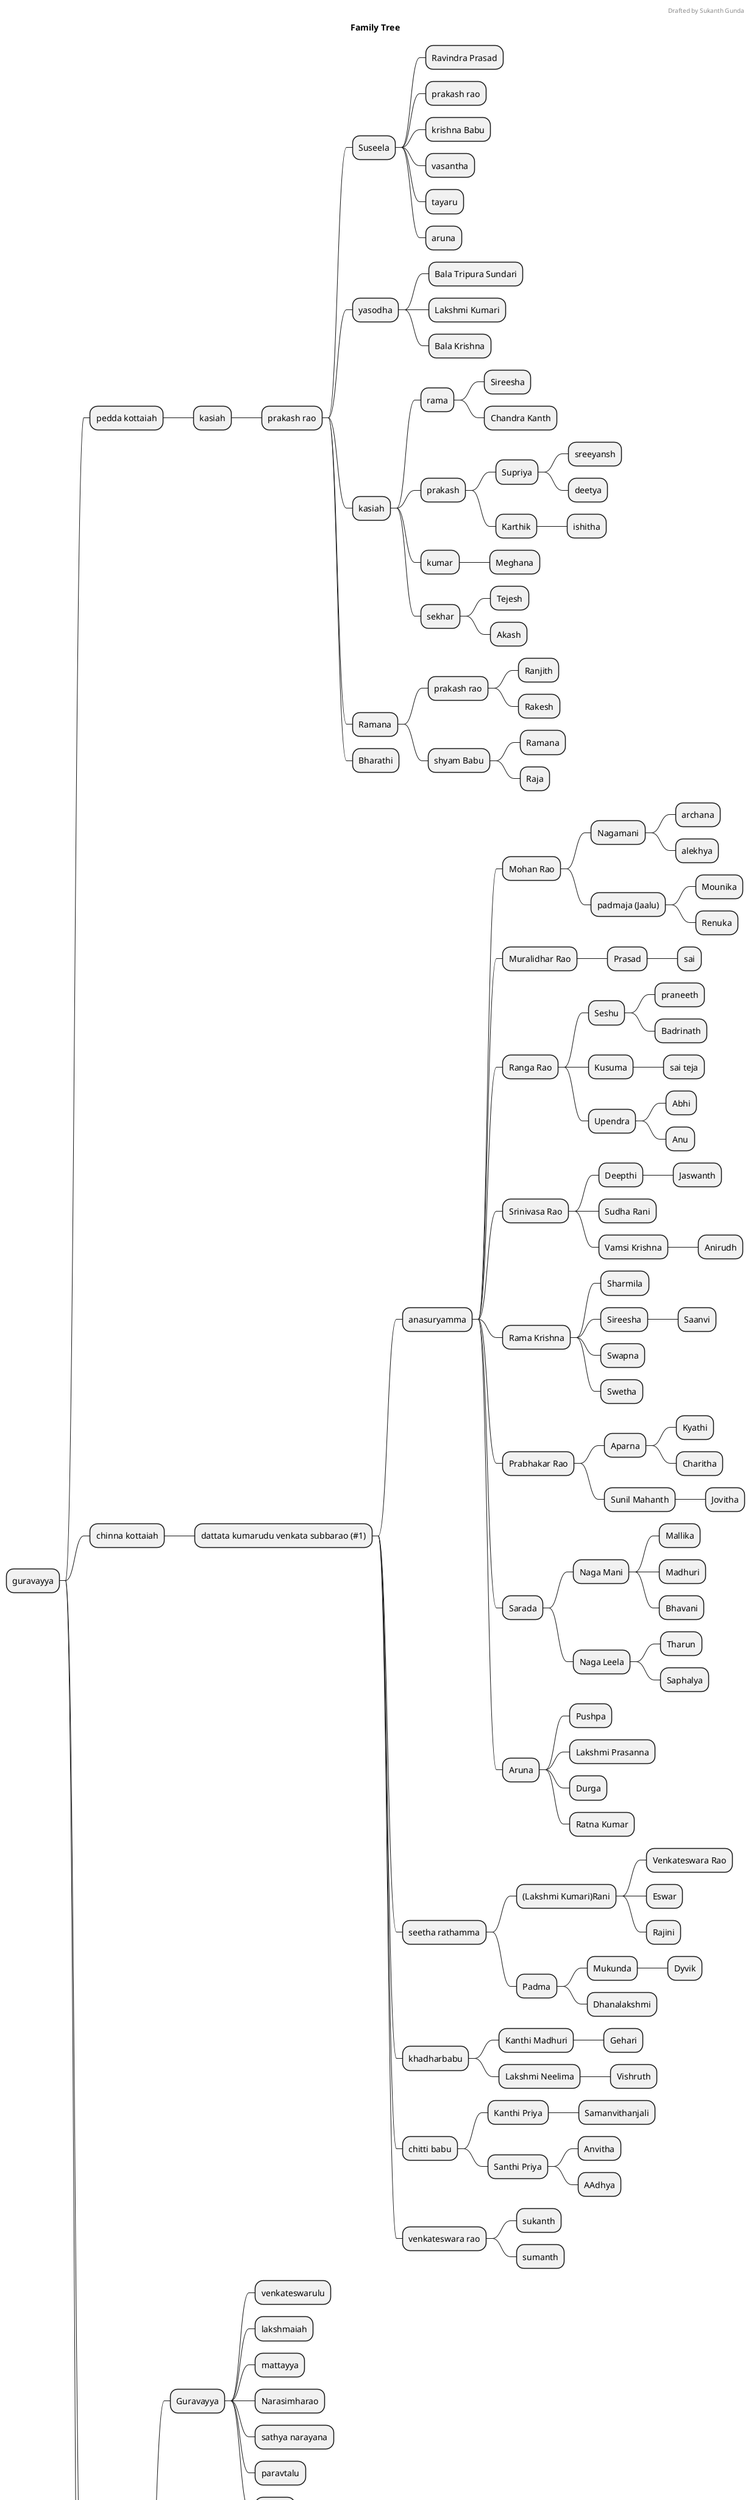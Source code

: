 <?xml version="1.0" encoding="UTF-8" standalone="no"?><svg xmlns="http://www.w3.org/2000/svg" xmlns:xlink="http://www.w3.org/1999/xlink" contentScriptType="application/ecmascript" contentStyleType="text/css" height="4228px" preserveAspectRatio="none" style="width:1265px;height:4228px;background:#FFFFFF;" version="1.1" viewBox="0 0 1265 4228" width="1265px" zoomAndPan="magnify"><defs><filter height="300%" id="f11pgpbeqben3u" width="300%" x="-1" y="-1"><feGaussianBlur result="blurOut" stdDeviation="2.0"/><feColorMatrix in="blurOut" result="blurOut2" type="matrix" values="0 0 0 0 0 0 0 0 0 0 0 0 0 0 0 0 0 0 .4 0"/><feOffset dx="4.0" dy="4.0" in="blurOut2" result="blurOut3"/><feBlend in="SourceGraphic" in2="blurOut3" mode="normal"/></filter></defs><g><rect fill="none" height="11.7773" style="stroke:none;stroke-width:1.0;" width="127" x="1068" y="10"/><text fill="#888888" font-family="sans-serif" font-size="10" lengthAdjust="spacing" textLength="127" x="1068" y="19.668">Drafted by Sukanth Gunda</text><rect fill="none" height="26.4883" style="stroke:none;stroke-width:1.0;" width="95" x="555" y="27.7773"/><text fill="#000000" font-family="sans-serif" font-size="14" font-weight="bold" lengthAdjust="spacing" textLength="85" x="560" y="46.3125">Family Tree</text><rect fill="#FEFECE" filter="url(#f11pgpbeqben3u)" height="36.4883" rx="12.5" ry="12.5" style="stroke:#A80036;stroke-width:1.5;" width="89" x="10" y="2103.8438"/><text fill="#000000" font-family="sans-serif" font-size="14" lengthAdjust="spacing" textLength="69" x="20" y="2127.3789">guravayya</text><rect fill="#FEFECE" filter="url(#f11pgpbeqben3u)" height="36.4883" rx="12.5" ry="12.5" style="stroke:#A80036;stroke-width:1.5;" width="123" x="149" y="508.0498"/><text fill="#000000" font-family="sans-serif" font-size="14" lengthAdjust="spacing" textLength="103" x="159" y="531.585">pedda kottaiah</text><rect fill="#FEFECE" filter="url(#f11pgpbeqben3u)" height="36.4883" rx="12.5" ry="12.5" style="stroke:#A80036;stroke-width:1.5;" width="64" x="322" y="508.0498"/><text fill="#000000" font-family="sans-serif" font-size="14" lengthAdjust="spacing" textLength="44" x="332" y="531.585">kasiah</text><rect fill="#FEFECE" filter="url(#f11pgpbeqben3u)" height="36.4883" rx="12.5" ry="12.5" style="stroke:#A80036;stroke-width:1.5;" width="102" x="436" y="508.0498"/><text fill="#000000" font-family="sans-serif" font-size="14" lengthAdjust="spacing" textLength="82" x="446" y="531.585">prakash rao</text><rect fill="#FEFECE" filter="url(#f11pgpbeqben3u)" height="36.4883" rx="12.5" ry="12.5" style="stroke:#A80036;stroke-width:1.5;" width="72" x="588" y="211.4863"/><text fill="#000000" font-family="sans-serif" font-size="14" lengthAdjust="spacing" textLength="52" x="598" y="235.0215">Suseela</text><rect fill="#FEFECE" filter="url(#f11pgpbeqben3u)" height="36.4883" rx="12.5" ry="12.5" style="stroke:#A80036;stroke-width:1.5;" width="26" x="710" y="70.2656"/><text fill="#000000" font-family="sans-serif" font-size="14" lengthAdjust="spacing" textLength="6" x="720" y="93.8008">?</text><path d="M660,229.7305 L670,229.7305 C685,229.7305 685,88.5098 700,88.5098 L710,88.5098 " fill="none" style="stroke:#A80036;stroke-width:1.0;"/><rect fill="#FEFECE" filter="url(#f11pgpbeqben3u)" height="36.4883" rx="12.5" ry="12.5" style="stroke:#A80036;stroke-width:1.5;" width="102" x="710" y="126.7539"/><text fill="#000000" font-family="sans-serif" font-size="14" lengthAdjust="spacing" textLength="82" x="720" y="150.2891">prakash rao</text><path d="M660,229.7305 L670,229.7305 C685,229.7305 685,144.998 700,144.998 L710,144.998 " fill="none" style="stroke:#A80036;stroke-width:1.0;"/><rect fill="#FEFECE" filter="url(#f11pgpbeqben3u)" height="36.4883" rx="12.5" ry="12.5" style="stroke:#A80036;stroke-width:1.5;" width="110" x="710" y="183.2422"/><text fill="#000000" font-family="sans-serif" font-size="14" lengthAdjust="spacing" textLength="90" x="720" y="206.7773">krishna babu</text><path d="M660,229.7305 L670,229.7305 C685,229.7305 685,201.4863 700,201.4863 L710,201.4863 " fill="none" style="stroke:#A80036;stroke-width:1.0;"/><rect fill="#FEFECE" filter="url(#f11pgpbeqben3u)" height="36.4883" rx="12.5" ry="12.5" style="stroke:#A80036;stroke-width:1.5;" width="81" x="710" y="239.7305"/><text fill="#000000" font-family="sans-serif" font-size="14" lengthAdjust="spacing" textLength="61" x="720" y="263.2656">vasantha</text><path d="M660,229.7305 L670,229.7305 C685,229.7305 685,257.9746 700,257.9746 L710,257.9746 " fill="none" style="stroke:#A80036;stroke-width:1.0;"/><rect fill="#FEFECE" filter="url(#f11pgpbeqben3u)" height="36.4883" rx="12.5" ry="12.5" style="stroke:#A80036;stroke-width:1.5;" width="63" x="710" y="296.2188"/><text fill="#000000" font-family="sans-serif" font-size="14" lengthAdjust="spacing" textLength="43" x="720" y="319.7539">tayaru</text><path d="M660,229.7305 L670,229.7305 C685,229.7305 685,314.4629 700,314.4629 L710,314.4629 " fill="none" style="stroke:#A80036;stroke-width:1.0;"/><rect fill="#FEFECE" filter="url(#f11pgpbeqben3u)" height="36.4883" rx="12.5" ry="12.5" style="stroke:#A80036;stroke-width:1.5;" width="60" x="710" y="352.707"/><text fill="#000000" font-family="sans-serif" font-size="14" lengthAdjust="spacing" textLength="40" x="720" y="376.2422">aruna</text><path d="M660,229.7305 L670,229.7305 C685,229.7305 685,370.9512 700,370.9512 L710,370.9512 " fill="none" style="stroke:#A80036;stroke-width:1.0;"/><path d="M538,526.2939 L548,526.2939 C563,526.2939 563,229.7305 578,229.7305 L588,229.7305 " fill="none" style="stroke:#A80036;stroke-width:1.0;"/><rect fill="#FEFECE" filter="url(#f11pgpbeqben3u)" height="36.4883" rx="12.5" ry="12.5" style="stroke:#A80036;stroke-width:1.5;" width="77" x="588" y="267.9746"/><text fill="#000000" font-family="sans-serif" font-size="14" lengthAdjust="spacing" textLength="57" x="598" y="291.5098">yasodha</text><path d="M538,526.2939 L548,526.2939 C563,526.2939 563,286.2188 578,286.2188 L588,286.2188 " fill="none" style="stroke:#A80036;stroke-width:1.0;"/><rect fill="#FEFECE" filter="url(#f11pgpbeqben3u)" height="36.4883" rx="12.5" ry="12.5" style="stroke:#A80036;stroke-width:1.5;" width="64" x="588" y="606.9043"/><text fill="#000000" font-family="sans-serif" font-size="14" lengthAdjust="spacing" textLength="44" x="598" y="630.4395">kasiah</text><rect fill="#FEFECE" filter="url(#f11pgpbeqben3u)" height="36.4883" rx="12.5" ry="12.5" style="stroke:#A80036;stroke-width:1.5;" width="55" x="702" y="437.4395"/><text fill="#000000" font-family="sans-serif" font-size="14" lengthAdjust="spacing" textLength="35" x="712" y="460.9746">rama</text><rect fill="#FEFECE" filter="url(#f11pgpbeqben3u)" height="36.4883" rx="12.5" ry="12.5" style="stroke:#A80036;stroke-width:1.5;" width="78" x="807" y="409.1953"/><text fill="#000000" font-family="sans-serif" font-size="14" lengthAdjust="spacing" textLength="58" x="817" y="432.7305">Sireesha</text><path d="M757,455.6836 L767,455.6836 C782,455.6836 782,427.4395 797,427.4395 L807,427.4395 " fill="none" style="stroke:#A80036;stroke-width:1.0;"/><rect fill="#FEFECE" filter="url(#f11pgpbeqben3u)" height="36.4883" rx="12.5" ry="12.5" style="stroke:#A80036;stroke-width:1.5;" width="123" x="807" y="465.6836"/><text fill="#000000" font-family="sans-serif" font-size="14" lengthAdjust="spacing" textLength="103" x="817" y="489.2188">Chandra Kanth</text><path d="M757,455.6836 L767,455.6836 C782,455.6836 782,483.9277 797,483.9277 L807,483.9277 " fill="none" style="stroke:#A80036;stroke-width:1.0;"/><path d="M652,625.1484 L662,625.1484 C677,625.1484 677,455.6836 692,455.6836 L702,455.6836 " fill="none" style="stroke:#A80036;stroke-width:1.0;"/><rect fill="#FEFECE" filter="url(#f11pgpbeqben3u)" height="36.4883" rx="12.5" ry="12.5" style="stroke:#A80036;stroke-width:1.5;" width="75" x="702" y="578.6602"/><text fill="#000000" font-family="sans-serif" font-size="14" lengthAdjust="spacing" textLength="55" x="712" y="602.1953">prakash</text><rect fill="#FEFECE" filter="url(#f11pgpbeqben3u)" height="36.4883" rx="12.5" ry="12.5" style="stroke:#A80036;stroke-width:1.5;" width="71" x="827" y="550.416"/><text fill="#000000" font-family="sans-serif" font-size="14" lengthAdjust="spacing" textLength="51" x="837" y="573.9512">Supriya</text><rect fill="#FEFECE" filter="url(#f11pgpbeqben3u)" height="36.4883" rx="12.5" ry="12.5" style="stroke:#A80036;stroke-width:1.5;" width="89" x="948" y="522.1719"/><text fill="#000000" font-family="sans-serif" font-size="14" lengthAdjust="spacing" textLength="69" x="958" y="545.707">sreeyansh</text><path d="M898,568.6602 L908,568.6602 C923,568.6602 923,540.416 938,540.416 L948,540.416 " fill="none" style="stroke:#A80036;stroke-width:1.0;"/><rect fill="#FEFECE" filter="url(#f11pgpbeqben3u)" height="36.4883" rx="12.5" ry="12.5" style="stroke:#A80036;stroke-width:1.5;" width="65" x="948" y="578.6602"/><text fill="#000000" font-family="sans-serif" font-size="14" lengthAdjust="spacing" textLength="45" x="958" y="602.1953">deetya</text><path d="M898,568.6602 L908,568.6602 C923,568.6602 923,596.9043 938,596.9043 L948,596.9043 " fill="none" style="stroke:#A80036;stroke-width:1.0;"/><path d="M777,596.9043 L787,596.9043 C802,596.9043 802,568.6602 817,568.6602 L827,568.6602 " fill="none" style="stroke:#A80036;stroke-width:1.0;"/><rect fill="#FEFECE" filter="url(#f11pgpbeqben3u)" height="36.4883" rx="12.5" ry="12.5" style="stroke:#A80036;stroke-width:1.5;" width="69" x="827" y="635.1484"/><text fill="#000000" font-family="sans-serif" font-size="14" lengthAdjust="spacing" textLength="49" x="837" y="658.6836">Karthik</text><rect fill="#FEFECE" filter="url(#f11pgpbeqben3u)" height="36.4883" rx="12.5" ry="12.5" style="stroke:#A80036;stroke-width:1.5;" width="66" x="946" y="635.1484"/><text fill="#000000" font-family="sans-serif" font-size="14" lengthAdjust="spacing" textLength="46" x="956" y="658.6836">ishitha</text><path d="M896,653.3926 L906,653.3926 C921,653.3926 921,653.3926 936,653.3926 L946,653.3926 " fill="none" style="stroke:#A80036;stroke-width:1.0;"/><path d="M777,596.9043 L787,596.9043 C802,596.9043 802,653.3926 817,653.3926 L827,653.3926 " fill="none" style="stroke:#A80036;stroke-width:1.0;"/><path d="M652,625.1484 L662,625.1484 C677,625.1484 677,596.9043 692,596.9043 L702,596.9043 " fill="none" style="stroke:#A80036;stroke-width:1.0;"/><rect fill="#FEFECE" filter="url(#f11pgpbeqben3u)" height="36.4883" rx="12.5" ry="12.5" style="stroke:#A80036;stroke-width:1.5;" width="64" x="702" y="691.6367"/><text fill="#000000" font-family="sans-serif" font-size="14" lengthAdjust="spacing" textLength="44" x="712" y="715.1719">kumar</text><rect fill="#FEFECE" filter="url(#f11pgpbeqben3u)" height="36.4883" rx="12.5" ry="12.5" style="stroke:#A80036;stroke-width:1.5;" width="83" x="816" y="691.6367"/><text fill="#000000" font-family="sans-serif" font-size="14" lengthAdjust="spacing" textLength="63" x="826" y="715.1719">Meghana</text><path d="M766,709.8809 L776,709.8809 C791,709.8809 791,709.8809 806,709.8809 L816,709.8809 " fill="none" style="stroke:#A80036;stroke-width:1.0;"/><path d="M652,625.1484 L662,625.1484 C677,625.1484 677,709.8809 692,709.8809 L702,709.8809 " fill="none" style="stroke:#A80036;stroke-width:1.0;"/><rect fill="#FEFECE" filter="url(#f11pgpbeqben3u)" height="36.4883" rx="12.5" ry="12.5" style="stroke:#A80036;stroke-width:1.5;" width="66" x="702" y="776.3691"/><text fill="#000000" font-family="sans-serif" font-size="14" lengthAdjust="spacing" textLength="46" x="712" y="799.9043">sekhar</text><rect fill="#FEFECE" filter="url(#f11pgpbeqben3u)" height="36.4883" rx="12.5" ry="12.5" style="stroke:#A80036;stroke-width:1.5;" width="65" x="818" y="748.125"/><text fill="#000000" font-family="sans-serif" font-size="14" lengthAdjust="spacing" textLength="45" x="828" y="771.6602">Tejesh</text><path d="M768,794.6133 L778,794.6133 C793,794.6133 793,766.3691 808,766.3691 L818,766.3691 " fill="none" style="stroke:#A80036;stroke-width:1.0;"/><rect fill="#FEFECE" filter="url(#f11pgpbeqben3u)" height="36.4883" rx="12.5" ry="12.5" style="stroke:#A80036;stroke-width:1.5;" width="62" x="818" y="804.6133"/><text fill="#000000" font-family="sans-serif" font-size="14" lengthAdjust="spacing" textLength="42" x="828" y="828.1484">Akash</text><path d="M768,794.6133 L778,794.6133 C793,794.6133 793,822.8574 808,822.8574 L818,822.8574 " fill="none" style="stroke:#A80036;stroke-width:1.0;"/><path d="M652,625.1484 L662,625.1484 C677,625.1484 677,794.6133 692,794.6133 L702,794.6133 " fill="none" style="stroke:#A80036;stroke-width:1.0;"/><path d="M538,526.2939 L548,526.2939 C563,526.2939 563,625.1484 578,625.1484 L588,625.1484 " fill="none" style="stroke:#A80036;stroke-width:1.0;"/><rect fill="#FEFECE" filter="url(#f11pgpbeqben3u)" height="36.4883" rx="12.5" ry="12.5" style="stroke:#A80036;stroke-width:1.5;" width="75" x="588" y="889.3457"/><text fill="#000000" font-family="sans-serif" font-size="14" lengthAdjust="spacing" textLength="55" x="598" y="912.8809">Ramana</text><rect fill="#FEFECE" filter="url(#f11pgpbeqben3u)" height="36.4883" rx="12.5" ry="12.5" style="stroke:#A80036;stroke-width:1.5;" width="102" x="713" y="861.1016"/><text fill="#000000" font-family="sans-serif" font-size="14" lengthAdjust="spacing" textLength="82" x="723" y="884.6367">prakash rao</text><path d="M663,907.5898 L673,907.5898 C688,907.5898 688,879.3457 703,879.3457 L713,879.3457 " fill="none" style="stroke:#A80036;stroke-width:1.0;"/><rect fill="#FEFECE" filter="url(#f11pgpbeqben3u)" height="36.4883" rx="12.5" ry="12.5" style="stroke:#A80036;stroke-width:1.5;" width="103" x="713" y="917.5898"/><text fill="#000000" font-family="sans-serif" font-size="14" lengthAdjust="spacing" textLength="83" x="723" y="941.125">shyam babu</text><path d="M663,907.5898 L673,907.5898 C688,907.5898 688,935.834 703,935.834 L713,935.834 " fill="none" style="stroke:#A80036;stroke-width:1.0;"/><path d="M538,526.2939 L548,526.2939 C563,526.2939 563,907.5898 578,907.5898 L588,907.5898 " fill="none" style="stroke:#A80036;stroke-width:1.0;"/><rect fill="#FEFECE" filter="url(#f11pgpbeqben3u)" height="36.4883" rx="12.5" ry="12.5" style="stroke:#A80036;stroke-width:1.5;" width="26" x="588" y="945.834"/><text fill="#000000" font-family="sans-serif" font-size="14" lengthAdjust="spacing" textLength="6" x="598" y="969.3691">?</text><path d="M538,526.2939 L548,526.2939 C563,526.2939 563,964.0781 578,964.0781 L588,964.0781 " fill="none" style="stroke:#A80036;stroke-width:1.0;"/><path d="M386,526.2939 L396,526.2939 C411,526.2939 411,526.2939 426,526.2939 L436,526.2939 " fill="none" style="stroke:#A80036;stroke-width:1.0;"/><path d="M272,526.2939 L282,526.2939 C297,526.2939 297,526.2939 312,526.2939 L322,526.2939 " fill="none" style="stroke:#A80036;stroke-width:1.0;"/><path d="M99,2122.0879 L109,2122.0879 C124,2122.0879 124,526.2939 139,526.2939 L149,526.2939 " fill="none" style="stroke:#A80036;stroke-width:1.0;"/><rect fill="#FEFECE" filter="url(#f11pgpbeqben3u)" height="36.4883" rx="12.5" ry="12.5" style="stroke:#A80036;stroke-width:1.5;" width="126" x="149" y="1934.3789"/><text fill="#000000" font-family="sans-serif" font-size="14" lengthAdjust="spacing" textLength="106" x="159" y="1957.9141">chinna kottaiah</text><rect fill="#FEFECE" filter="url(#f11pgpbeqben3u)" height="36.4883" rx="12.5" ry="12.5" style="stroke:#A80036;stroke-width:1.5;" width="301" x="325" y="1934.3789"/><text fill="#000000" font-family="sans-serif" font-size="14" lengthAdjust="spacing" textLength="281" x="335" y="1957.9141">dattata kumarudu venkata subbarao (#1)</text><rect fill="#FEFECE" filter="url(#f11pgpbeqben3u)" height="36.4883" rx="12.5" ry="12.5" style="stroke:#A80036;stroke-width:1.5;" width="116" x="676" y="1595.4492"/><text fill="#000000" font-family="sans-serif" font-size="14" lengthAdjust="spacing" textLength="96" x="686" y="1618.9844">anasuryamma</text><rect fill="#FEFECE" filter="url(#f11pgpbeqben3u)" height="36.4883" rx="12.5" ry="12.5" style="stroke:#A80036;stroke-width:1.5;" width="97" x="842" y="1044.6885"/><text fill="#000000" font-family="sans-serif" font-size="14" lengthAdjust="spacing" textLength="77" x="852" y="1068.2236">Mohan Rao</text><rect fill="#FEFECE" filter="url(#f11pgpbeqben3u)" height="36.4883" rx="12.5" ry="12.5" style="stroke:#A80036;stroke-width:1.5;" width="89" x="989" y="1030.5664"/><text fill="#000000" font-family="sans-serif" font-size="14" lengthAdjust="spacing" textLength="69" x="999" y="1054.1016">Nagamani</text><rect fill="#FEFECE" filter="url(#f11pgpbeqben3u)" height="36.4883" rx="12.5" ry="12.5" style="stroke:#A80036;stroke-width:1.5;" width="75" x="1128" y="1002.3223"/><text fill="#000000" font-family="sans-serif" font-size="14" lengthAdjust="spacing" textLength="55" x="1138" y="1025.8574">archana</text><path d="M1078,1048.8105 L1088,1048.8105 C1103,1048.8105 1103,1020.5664 1118,1020.5664 L1128,1020.5664 " fill="none" style="stroke:#A80036;stroke-width:1.0;"/><rect fill="#FEFECE" filter="url(#f11pgpbeqben3u)" height="36.4883" rx="12.5" ry="12.5" style="stroke:#A80036;stroke-width:1.5;" width="72" x="1128" y="1058.8105"/><text fill="#000000" font-family="sans-serif" font-size="14" lengthAdjust="spacing" textLength="52" x="1138" y="1082.3457">alekhya</text><path d="M1078,1048.8105 L1088,1048.8105 C1103,1048.8105 1103,1077.0547 1118,1077.0547 L1128,1077.0547 " fill="none" style="stroke:#A80036;stroke-width:1.0;"/><path d="M939,1062.9326 L949,1062.9326 C964,1062.9326 964,1048.8105 979,1048.8105 L989,1048.8105 " fill="none" style="stroke:#A80036;stroke-width:1.0;"/><rect fill="#FEFECE" filter="url(#f11pgpbeqben3u)" height="36.4883" rx="12.5" ry="12.5" style="stroke:#A80036;stroke-width:1.5;" width="79" x="989" y="1087.0547"/><text fill="#000000" font-family="sans-serif" font-size="14" lengthAdjust="spacing" textLength="59" x="999" y="1110.5898">padmaja</text><path d="M939,1062.9326 L949,1062.9326 C964,1062.9326 964,1105.2988 979,1105.2988 L989,1105.2988 " fill="none" style="stroke:#A80036;stroke-width:1.0;"/><path d="M792,1613.6934 L802,1613.6934 C817,1613.6934 817,1062.9326 832,1062.9326 L842,1062.9326 " fill="none" style="stroke:#A80036;stroke-width:1.0;"/><rect fill="#FEFECE" filter="url(#f11pgpbeqben3u)" height="36.4883" rx="12.5" ry="12.5" style="stroke:#A80036;stroke-width:1.5;" width="125" x="842" y="1143.543"/><text fill="#000000" font-family="sans-serif" font-size="14" lengthAdjust="spacing" textLength="105" x="852" y="1167.0781">Muralidhar Rao</text><rect fill="#FEFECE" filter="url(#f11pgpbeqben3u)" height="36.4883" rx="12.5" ry="12.5" style="stroke:#A80036;stroke-width:1.5;" width="66" x="1017" y="1143.543"/><text fill="#000000" font-family="sans-serif" font-size="14" lengthAdjust="spacing" textLength="46" x="1027" y="1167.0781">Prasad</text><rect fill="#FEFECE" filter="url(#f11pgpbeqben3u)" height="36.4883" rx="12.5" ry="12.5" style="stroke:#A80036;stroke-width:1.5;" width="39" x="1133" y="1143.543"/><text fill="#000000" font-family="sans-serif" font-size="14" lengthAdjust="spacing" textLength="19" x="1143" y="1167.0781">sai</text><path d="M1083,1161.7871 L1093,1161.7871 C1108,1161.7871 1108,1161.7871 1123,1161.7871 L1133,1161.7871 " fill="none" style="stroke:#A80036;stroke-width:1.0;"/><path d="M967,1161.7871 L977,1161.7871 C992,1161.7871 992,1161.7871 1007,1161.7871 L1017,1161.7871 " fill="none" style="stroke:#A80036;stroke-width:1.0;"/><path d="M792,1613.6934 L802,1613.6934 C817,1613.6934 817,1161.7871 832,1161.7871 L842,1161.7871 " fill="none" style="stroke:#A80036;stroke-width:1.0;"/><rect fill="#FEFECE" filter="url(#f11pgpbeqben3u)" height="36.4883" rx="12.5" ry="12.5" style="stroke:#A80036;stroke-width:1.5;" width="93" x="842" y="1270.6416"/><text fill="#000000" font-family="sans-serif" font-size="14" lengthAdjust="spacing" textLength="73" x="852" y="1294.1768">Ranga Rao</text><rect fill="#FEFECE" filter="url(#f11pgpbeqben3u)" height="36.4883" rx="12.5" ry="12.5" style="stroke:#A80036;stroke-width:1.5;" width="61" x="985" y="1200.0313"/><text fill="#000000" font-family="sans-serif" font-size="14" lengthAdjust="spacing" textLength="41" x="995" y="1223.5664">Seshu</text><path d="M935,1288.8857 L945,1288.8857 C960,1288.8857 960,1218.2754 975,1218.2754 L985,1218.2754 " fill="none" style="stroke:#A80036;stroke-width:1.0;"/><rect fill="#FEFECE" filter="url(#f11pgpbeqben3u)" height="36.4883" rx="12.5" ry="12.5" style="stroke:#A80036;stroke-width:1.5;" width="75" x="985" y="1256.5195"/><text fill="#000000" font-family="sans-serif" font-size="14" lengthAdjust="spacing" textLength="55" x="995" y="1280.0547">Kusuma</text><path d="M935,1288.8857 L945,1288.8857 C960,1288.8857 960,1274.7637 975,1274.7637 L985,1274.7637 " fill="none" style="stroke:#A80036;stroke-width:1.0;"/><rect fill="#FEFECE" filter="url(#f11pgpbeqben3u)" height="36.4883" rx="12.5" ry="12.5" style="stroke:#A80036;stroke-width:1.5;" width="79" x="985" y="1313.0078"/><text fill="#000000" font-family="sans-serif" font-size="14" lengthAdjust="spacing" textLength="59" x="995" y="1336.543">Upendra</text><rect fill="#FEFECE" filter="url(#f11pgpbeqben3u)" height="36.4883" rx="12.5" ry="12.5" style="stroke:#A80036;stroke-width:1.5;" width="52" x="1114" y="1284.7637"/><text fill="#000000" font-family="sans-serif" font-size="14" lengthAdjust="spacing" textLength="32" x="1124" y="1308.2988">Abhi</text><path d="M1064,1331.252 L1074,1331.252 C1089,1331.252 1089,1303.0078 1104,1303.0078 L1114,1303.0078 " fill="none" style="stroke:#A80036;stroke-width:1.0;"/><rect fill="#FEFECE" filter="url(#f11pgpbeqben3u)" height="36.4883" rx="12.5" ry="12.5" style="stroke:#A80036;stroke-width:1.5;" width="48" x="1114" y="1341.252"/><text fill="#000000" font-family="sans-serif" font-size="14" lengthAdjust="spacing" textLength="28" x="1124" y="1364.7871">Anu</text><path d="M1064,1331.252 L1074,1331.252 C1089,1331.252 1089,1359.4961 1104,1359.4961 L1114,1359.4961 " fill="none" style="stroke:#A80036;stroke-width:1.0;"/><path d="M935,1288.8857 L945,1288.8857 C960,1288.8857 960,1331.252 975,1331.252 L985,1331.252 " fill="none" style="stroke:#A80036;stroke-width:1.0;"/><path d="M792,1613.6934 L802,1613.6934 C817,1613.6934 817,1288.8857 832,1288.8857 L842,1288.8857 " fill="none" style="stroke:#A80036;stroke-width:1.0;"/><rect fill="#FEFECE" filter="url(#f11pgpbeqben3u)" height="36.4883" rx="12.5" ry="12.5" style="stroke:#A80036;stroke-width:1.5;" width="111" x="842" y="1454.2285"/><text fill="#000000" font-family="sans-serif" font-size="14" lengthAdjust="spacing" textLength="91" x="852" y="1477.7637">Srinivasa Rao</text><rect fill="#FEFECE" filter="url(#f11pgpbeqben3u)" height="36.4883" rx="12.5" ry="12.5" style="stroke:#A80036;stroke-width:1.5;" width="73" x="1003" y="1397.7402"/><text fill="#000000" font-family="sans-serif" font-size="14" lengthAdjust="spacing" textLength="53" x="1013" y="1421.2754">Deepthi</text><rect fill="#FEFECE" filter="url(#f11pgpbeqben3u)" height="36.4883" rx="12.5" ry="12.5" style="stroke:#A80036;stroke-width:1.5;" width="81" x="1126" y="1397.7402"/><text fill="#000000" font-family="sans-serif" font-size="14" lengthAdjust="spacing" textLength="61" x="1136" y="1421.2754">Jaswanth</text><path d="M1076,1415.9844 L1086,1415.9844 C1101,1415.9844 1101,1415.9844 1116,1415.9844 L1126,1415.9844 " fill="none" style="stroke:#A80036;stroke-width:1.0;"/><path d="M953,1472.4727 L963,1472.4727 C978,1472.4727 978,1415.9844 993,1415.9844 L1003,1415.9844 " fill="none" style="stroke:#A80036;stroke-width:1.0;"/><rect fill="#FEFECE" filter="url(#f11pgpbeqben3u)" height="36.4883" rx="12.5" ry="12.5" style="stroke:#A80036;stroke-width:1.5;" width="97" x="1003" y="1454.2285"/><text fill="#000000" font-family="sans-serif" font-size="14" lengthAdjust="spacing" textLength="77" x="1013" y="1477.7637">Sudha Rani</text><path d="M953,1472.4727 L963,1472.4727 C978,1472.4727 978,1472.4727 993,1472.4727 L1003,1472.4727 " fill="none" style="stroke:#A80036;stroke-width:1.0;"/><rect fill="#FEFECE" filter="url(#f11pgpbeqben3u)" height="36.4883" rx="12.5" ry="12.5" style="stroke:#A80036;stroke-width:1.5;" width="117" x="1003" y="1510.7168"/><text fill="#000000" font-family="sans-serif" font-size="14" lengthAdjust="spacing" textLength="97" x="1013" y="1534.252">Vamsi Krishna</text><rect fill="#FEFECE" filter="url(#f11pgpbeqben3u)" height="36.4883" rx="12.5" ry="12.5" style="stroke:#A80036;stroke-width:1.5;" width="76" x="1170" y="1510.7168"/><text fill="#000000" font-family="sans-serif" font-size="14" lengthAdjust="spacing" textLength="56" x="1180" y="1534.252">Anirudh</text><path d="M1120,1528.9609 L1130,1528.9609 C1145,1528.9609 1145,1528.9609 1160,1528.9609 L1170,1528.9609 " fill="none" style="stroke:#A80036;stroke-width:1.0;"/><path d="M953,1472.4727 L963,1472.4727 C978,1472.4727 978,1528.9609 993,1528.9609 L1003,1528.9609 " fill="none" style="stroke:#A80036;stroke-width:1.0;"/><path d="M792,1613.6934 L802,1613.6934 C817,1613.6934 817,1472.4727 832,1472.4727 L842,1472.4727 " fill="none" style="stroke:#A80036;stroke-width:1.0;"/><rect fill="#FEFECE" filter="url(#f11pgpbeqben3u)" height="36.4883" rx="12.5" ry="12.5" style="stroke:#A80036;stroke-width:1.5;" width="114" x="842" y="1651.9375"/><text fill="#000000" font-family="sans-serif" font-size="14" lengthAdjust="spacing" textLength="94" x="852" y="1675.4727">Rama Krishna</text><rect fill="#FEFECE" filter="url(#f11pgpbeqben3u)" height="36.4883" rx="12.5" ry="12.5" style="stroke:#A80036;stroke-width:1.5;" width="80" x="1006" y="1567.2051"/><text fill="#000000" font-family="sans-serif" font-size="14" lengthAdjust="spacing" textLength="60" x="1016" y="1590.7402">Sharmila</text><path d="M956,1670.1816 L966,1670.1816 C981,1670.1816 981,1585.4492 996,1585.4492 L1006,1585.4492 " fill="none" style="stroke:#A80036;stroke-width:1.0;"/><rect fill="#FEFECE" filter="url(#f11pgpbeqben3u)" height="36.4883" rx="12.5" ry="12.5" style="stroke:#A80036;stroke-width:1.5;" width="78" x="1006" y="1623.6934"/><text fill="#000000" font-family="sans-serif" font-size="14" lengthAdjust="spacing" textLength="58" x="1016" y="1647.2285">Sireesha</text><rect fill="#FEFECE" filter="url(#f11pgpbeqben3u)" height="36.4883" rx="12.5" ry="12.5" style="stroke:#A80036;stroke-width:1.5;" width="64" x="1134" y="1623.6934"/><text fill="#000000" font-family="sans-serif" font-size="14" lengthAdjust="spacing" textLength="44" x="1144" y="1647.2285">Saanvi</text><path d="M1084,1641.9375 L1094,1641.9375 C1109,1641.9375 1109,1641.9375 1124,1641.9375 L1134,1641.9375 " fill="none" style="stroke:#A80036;stroke-width:1.0;"/><path d="M956,1670.1816 L966,1670.1816 C981,1670.1816 981,1641.9375 996,1641.9375 L1006,1641.9375 " fill="none" style="stroke:#A80036;stroke-width:1.0;"/><rect fill="#FEFECE" filter="url(#f11pgpbeqben3u)" height="36.4883" rx="12.5" ry="12.5" style="stroke:#A80036;stroke-width:1.5;" width="73" x="1006" y="1680.1816"/><text fill="#000000" font-family="sans-serif" font-size="14" lengthAdjust="spacing" textLength="53" x="1016" y="1703.7168">Swapna</text><path d="M956,1670.1816 L966,1670.1816 C981,1670.1816 981,1698.4258 996,1698.4258 L1006,1698.4258 " fill="none" style="stroke:#A80036;stroke-width:1.0;"/><rect fill="#FEFECE" filter="url(#f11pgpbeqben3u)" height="36.4883" rx="12.5" ry="12.5" style="stroke:#A80036;stroke-width:1.5;" width="69" x="1006" y="1736.6699"/><text fill="#000000" font-family="sans-serif" font-size="14" lengthAdjust="spacing" textLength="49" x="1016" y="1760.2051">Swetha</text><path d="M956,1670.1816 L966,1670.1816 C981,1670.1816 981,1754.9141 996,1754.9141 L1006,1754.9141 " fill="none" style="stroke:#A80036;stroke-width:1.0;"/><path d="M792,1613.6934 L802,1613.6934 C817,1613.6934 817,1670.1816 832,1670.1816 L842,1670.1816 " fill="none" style="stroke:#A80036;stroke-width:1.0;"/><rect fill="#FEFECE" filter="url(#f11pgpbeqben3u)" height="36.4883" rx="12.5" ry="12.5" style="stroke:#A80036;stroke-width:1.5;" width="120" x="842" y="1821.4023"/><text fill="#000000" font-family="sans-serif" font-size="14" lengthAdjust="spacing" textLength="100" x="852" y="1844.9375">Prabhakar Rao</text><rect fill="#FEFECE" filter="url(#f11pgpbeqben3u)" height="36.4883" rx="12.5" ry="12.5" style="stroke:#A80036;stroke-width:1.5;" width="70" x="1012" y="1793.1582"/><text fill="#000000" font-family="sans-serif" font-size="14" lengthAdjust="spacing" textLength="50" x="1022" y="1816.6934">Aparna</text><path d="M962,1839.6465 L972,1839.6465 C987,1839.6465 987,1811.4023 1002,1811.4023 L1012,1811.4023 " fill="none" style="stroke:#A80036;stroke-width:1.0;"/><rect fill="#FEFECE" filter="url(#f11pgpbeqben3u)" height="36.4883" rx="12.5" ry="12.5" style="stroke:#A80036;stroke-width:1.5;" width="118" x="1012" y="1849.6465"/><text fill="#000000" font-family="sans-serif" font-size="14" lengthAdjust="spacing" textLength="98" x="1022" y="1873.1816">Sunil Mahanth</text><path d="M962,1839.6465 L972,1839.6465 C987,1839.6465 987,1867.8906 1002,1867.8906 L1012,1867.8906 " fill="none" style="stroke:#A80036;stroke-width:1.0;"/><path d="M792,1613.6934 L802,1613.6934 C817,1613.6934 817,1839.6465 832,1839.6465 L842,1839.6465 " fill="none" style="stroke:#A80036;stroke-width:1.0;"/><rect fill="#FEFECE" filter="url(#f11pgpbeqben3u)" height="36.4883" rx="12.5" ry="12.5" style="stroke:#A80036;stroke-width:1.5;" width="67" x="842" y="1934.3789"/><text fill="#000000" font-family="sans-serif" font-size="14" lengthAdjust="spacing" textLength="47" x="852" y="1957.9141">Sarada</text><rect fill="#FEFECE" filter="url(#f11pgpbeqben3u)" height="36.4883" rx="12.5" ry="12.5" style="stroke:#A80036;stroke-width:1.5;" width="92" x="959" y="1906.1348"/><text fill="#000000" font-family="sans-serif" font-size="14" lengthAdjust="spacing" textLength="72" x="969" y="1929.6699">Naga Mani</text><path d="M909,1952.623 L919,1952.623 C934,1952.623 934,1924.3789 949,1924.3789 L959,1924.3789 " fill="none" style="stroke:#A80036;stroke-width:1.0;"/><rect fill="#FEFECE" filter="url(#f11pgpbeqben3u)" height="36.4883" rx="12.5" ry="12.5" style="stroke:#A80036;stroke-width:1.5;" width="94" x="959" y="1962.623"/><text fill="#000000" font-family="sans-serif" font-size="14" lengthAdjust="spacing" textLength="74" x="969" y="1986.1582">Naga Leela</text><path d="M909,1952.623 L919,1952.623 C934,1952.623 934,1980.8672 949,1980.8672 L959,1980.8672 " fill="none" style="stroke:#A80036;stroke-width:1.0;"/><path d="M792,1613.6934 L802,1613.6934 C817,1613.6934 817,1952.623 832,1952.623 L842,1952.623 " fill="none" style="stroke:#A80036;stroke-width:1.0;"/><rect fill="#FEFECE" filter="url(#f11pgpbeqben3u)" height="36.4883" rx="12.5" ry="12.5" style="stroke:#A80036;stroke-width:1.5;" width="62" x="842" y="2103.8438"/><text fill="#000000" font-family="sans-serif" font-size="14" lengthAdjust="spacing" textLength="42" x="852" y="2127.3789">Aruna</text><rect fill="#FEFECE" filter="url(#f11pgpbeqben3u)" height="36.4883" rx="12.5" ry="12.5" style="stroke:#A80036;stroke-width:1.5;" width="70" x="954" y="2019.1113"/><text fill="#000000" font-family="sans-serif" font-size="14" lengthAdjust="spacing" textLength="50" x="964" y="2042.6465">Pushpa</text><path d="M904,2122.0879 L914,2122.0879 C929,2122.0879 929,2037.3555 944,2037.3555 L954,2037.3555 " fill="none" style="stroke:#A80036;stroke-width:1.0;"/><rect fill="#FEFECE" filter="url(#f11pgpbeqben3u)" height="36.4883" rx="12.5" ry="12.5" style="stroke:#A80036;stroke-width:1.5;" width="143" x="954" y="2075.5996"/><text fill="#000000" font-family="sans-serif" font-size="14" lengthAdjust="spacing" textLength="123" x="964" y="2099.1348">Lakshmi Prasanna</text><path d="M904,2122.0879 L914,2122.0879 C929,2122.0879 929,2093.8438 944,2093.8438 L954,2093.8438 " fill="none" style="stroke:#A80036;stroke-width:1.0;"/><rect fill="#FEFECE" filter="url(#f11pgpbeqben3u)" height="36.4883" rx="12.5" ry="12.5" style="stroke:#A80036;stroke-width:1.5;" width="62" x="954" y="2132.0879"/><text fill="#000000" font-family="sans-serif" font-size="14" lengthAdjust="spacing" textLength="42" x="964" y="2155.623">Durga</text><path d="M904,2122.0879 L914,2122.0879 C929,2122.0879 929,2150.332 944,2150.332 L954,2150.332 " fill="none" style="stroke:#A80036;stroke-width:1.0;"/><rect fill="#FEFECE" filter="url(#f11pgpbeqben3u)" height="36.4883" rx="12.5" ry="12.5" style="stroke:#A80036;stroke-width:1.5;" width="108" x="954" y="2188.5762"/><text fill="#000000" font-family="sans-serif" font-size="14" lengthAdjust="spacing" textLength="88" x="964" y="2212.1113">Ratna Kumar</text><path d="M904,2122.0879 L914,2122.0879 C929,2122.0879 929,2206.8203 944,2206.8203 L954,2206.8203 " fill="none" style="stroke:#A80036;stroke-width:1.0;"/><path d="M792,1613.6934 L802,1613.6934 C817,1613.6934 817,2122.0879 832,2122.0879 L842,2122.0879 " fill="none" style="stroke:#A80036;stroke-width:1.0;"/><path d="M626,1952.623 L636,1952.623 C651,1952.623 651,1613.6934 666,1613.6934 L676,1613.6934 " fill="none" style="stroke:#A80036;stroke-width:1.0;"/><rect fill="#FEFECE" filter="url(#f11pgpbeqben3u)" height="36.4883" rx="12.5" ry="12.5" style="stroke:#A80036;stroke-width:1.5;" width="139" x="676" y="2358.041"/><text fill="#000000" font-family="sans-serif" font-size="14" lengthAdjust="spacing" textLength="119" x="686" y="2381.5762">seetha rathamma</text><rect fill="#FEFECE" filter="url(#f11pgpbeqben3u)" height="36.4883" rx="12.5" ry="12.5" style="stroke:#A80036;stroke-width:1.5;" width="50" x="865" y="2301.5527"/><text fill="#000000" font-family="sans-serif" font-size="14" lengthAdjust="spacing" textLength="30" x="875" y="2325.0879">Rani</text><rect fill="#FEFECE" filter="url(#f11pgpbeqben3u)" height="36.4883" rx="12.5" ry="12.5" style="stroke:#A80036;stroke-width:1.5;" width="145" x="965" y="2245.0645"/><text fill="#000000" font-family="sans-serif" font-size="14" lengthAdjust="spacing" textLength="125" x="975" y="2268.5996">Venkateswara Rao</text><path d="M915,2319.7969 L925,2319.7969 C940,2319.7969 940,2263.3086 955,2263.3086 L965,2263.3086 " fill="none" style="stroke:#A80036;stroke-width:1.0;"/><rect fill="#FEFECE" filter="url(#f11pgpbeqben3u)" height="36.4883" rx="12.5" ry="12.5" style="stroke:#A80036;stroke-width:1.5;" width="60" x="965" y="2301.5527"/><text fill="#000000" font-family="sans-serif" font-size="14" lengthAdjust="spacing" textLength="40" x="975" y="2325.0879">Eswar</text><path d="M915,2319.7969 L925,2319.7969 C940,2319.7969 940,2319.7969 955,2319.7969 L965,2319.7969 " fill="none" style="stroke:#A80036;stroke-width:1.0;"/><rect fill="#FEFECE" filter="url(#f11pgpbeqben3u)" height="36.4883" rx="12.5" ry="12.5" style="stroke:#A80036;stroke-width:1.5;" width="58" x="965" y="2358.041"/><text fill="#000000" font-family="sans-serif" font-size="14" lengthAdjust="spacing" textLength="38" x="975" y="2381.5762">Rajini</text><path d="M915,2319.7969 L925,2319.7969 C940,2319.7969 940,2376.2852 955,2376.2852 L965,2376.2852 " fill="none" style="stroke:#A80036;stroke-width:1.0;"/><path d="M815,2376.2852 L825,2376.2852 C840,2376.2852 840,2319.7969 855,2319.7969 L865,2319.7969 " fill="none" style="stroke:#A80036;stroke-width:1.0;"/><rect fill="#FEFECE" filter="url(#f11pgpbeqben3u)" height="36.4883" rx="12.5" ry="12.5" style="stroke:#A80036;stroke-width:1.5;" width="66" x="865" y="2442.7734"/><text fill="#000000" font-family="sans-serif" font-size="14" lengthAdjust="spacing" textLength="46" x="875" y="2466.3086">Padma</text><rect fill="#FEFECE" filter="url(#f11pgpbeqben3u)" height="36.4883" rx="12.5" ry="12.5" style="stroke:#A80036;stroke-width:1.5;" width="84" x="981" y="2414.5293"/><text fill="#000000" font-family="sans-serif" font-size="14" lengthAdjust="spacing" textLength="64" x="991" y="2438.0645">Mukunda</text><path d="M931,2461.0176 L941,2461.0176 C956,2461.0176 956,2432.7734 971,2432.7734 L981,2432.7734 " fill="none" style="stroke:#A80036;stroke-width:1.0;"/><rect fill="#FEFECE" filter="url(#f11pgpbeqben3u)" height="36.4883" rx="12.5" ry="12.5" style="stroke:#A80036;stroke-width:1.5;" width="117" x="981" y="2471.0176"/><text fill="#000000" font-family="sans-serif" font-size="14" lengthAdjust="spacing" textLength="97" x="991" y="2494.5527">Dhanalakshmi</text><path d="M931,2461.0176 L941,2461.0176 C956,2461.0176 956,2489.2617 971,2489.2617 L981,2489.2617 " fill="none" style="stroke:#A80036;stroke-width:1.0;"/><path d="M815,2376.2852 L825,2376.2852 C840,2376.2852 840,2461.0176 855,2461.0176 L865,2461.0176 " fill="none" style="stroke:#A80036;stroke-width:1.0;"/><path d="M626,1952.623 L636,1952.623 C651,1952.623 651,2376.2852 666,2376.2852 L676,2376.2852 " fill="none" style="stroke:#A80036;stroke-width:1.0;"/><rect fill="#FEFECE" filter="url(#f11pgpbeqben3u)" height="36.4883" rx="12.5" ry="12.5" style="stroke:#A80036;stroke-width:1.5;" width="112" x="676" y="2555.75"/><text fill="#000000" font-family="sans-serif" font-size="14" lengthAdjust="spacing" textLength="92" x="686" y="2579.2852">khadharbabu</text><rect fill="#FEFECE" filter="url(#f11pgpbeqben3u)" height="36.4883" rx="12.5" ry="12.5" style="stroke:#A80036;stroke-width:1.5;" width="125" x="838" y="2527.5059"/><text fill="#000000" font-family="sans-serif" font-size="14" lengthAdjust="spacing" textLength="105" x="848" y="2551.041">Kanthi Madhuri</text><rect fill="#FEFECE" filter="url(#f11pgpbeqben3u)" height="36.4883" rx="12.5" ry="12.5" style="stroke:#A80036;stroke-width:1.5;" width="65" x="1013" y="2527.5059"/><text fill="#000000" font-family="sans-serif" font-size="14" lengthAdjust="spacing" textLength="45" x="1023" y="2551.041">Gehari</text><path d="M963,2545.75 L973,2545.75 C988,2545.75 988,2545.75 1003,2545.75 L1013,2545.75 " fill="none" style="stroke:#A80036;stroke-width:1.0;"/><path d="M788,2573.9941 L798,2573.9941 C813,2573.9941 813,2545.75 828,2545.75 L838,2545.75 " fill="none" style="stroke:#A80036;stroke-width:1.0;"/><rect fill="#FEFECE" filter="url(#f11pgpbeqben3u)" height="36.4883" rx="12.5" ry="12.5" style="stroke:#A80036;stroke-width:1.5;" width="135" x="838" y="2583.9941"/><text fill="#000000" font-family="sans-serif" font-size="14" lengthAdjust="spacing" textLength="115" x="848" y="2607.5293">Lakshmi Neelima</text><rect fill="#FEFECE" filter="url(#f11pgpbeqben3u)" height="36.4883" rx="12.5" ry="12.5" style="stroke:#A80036;stroke-width:1.5;" width="78" x="1023" y="2583.9941"/><text fill="#000000" font-family="sans-serif" font-size="14" lengthAdjust="spacing" textLength="58" x="1033" y="2607.5293">Vishruth</text><path d="M973,2602.2383 L983,2602.2383 C998,2602.2383 998,2602.2383 1013,2602.2383 L1023,2602.2383 " fill="none" style="stroke:#A80036;stroke-width:1.0;"/><path d="M788,2573.9941 L798,2573.9941 C813,2573.9941 813,2602.2383 828,2602.2383 L838,2602.2383 " fill="none" style="stroke:#A80036;stroke-width:1.0;"/><path d="M626,1952.623 L636,1952.623 C651,1952.623 651,2573.9941 666,2573.9941 L676,2573.9941 " fill="none" style="stroke:#A80036;stroke-width:1.0;"/><rect fill="#FEFECE" filter="url(#f11pgpbeqben3u)" height="36.4883" rx="12.5" ry="12.5" style="stroke:#A80036;stroke-width:1.5;" width="93" x="676" y="2696.9707"/><text fill="#000000" font-family="sans-serif" font-size="14" lengthAdjust="spacing" textLength="73" x="686" y="2720.5059">chitti babu</text><rect fill="#FEFECE" filter="url(#f11pgpbeqben3u)" height="36.4883" rx="12.5" ry="12.5" style="stroke:#A80036;stroke-width:1.5;" width="101" x="819" y="2640.4824"/><text fill="#000000" font-family="sans-serif" font-size="14" lengthAdjust="spacing" textLength="81" x="829" y="2664.0176">Kanthi Priya</text><rect fill="#FEFECE" filter="url(#f11pgpbeqben3u)" height="36.4883" rx="12.5" ry="12.5" style="stroke:#A80036;stroke-width:1.5;" width="128" x="970" y="2640.4824"/><text fill="#000000" font-family="sans-serif" font-size="14" lengthAdjust="spacing" textLength="108" x="980" y="2664.0176">Samanvithanjali</text><path d="M920,2658.7266 L930,2658.7266 C945,2658.7266 945,2658.7266 960,2658.7266 L970,2658.7266 " fill="none" style="stroke:#A80036;stroke-width:1.0;"/><path d="M769,2715.2148 L779,2715.2148 C794,2715.2148 794,2658.7266 809,2658.7266 L819,2658.7266 " fill="none" style="stroke:#A80036;stroke-width:1.0;"/><rect fill="#FEFECE" filter="url(#f11pgpbeqben3u)" height="36.4883" rx="12.5" ry="12.5" style="stroke:#A80036;stroke-width:1.5;" width="100" x="819" y="2725.2148"/><text fill="#000000" font-family="sans-serif" font-size="14" lengthAdjust="spacing" textLength="80" x="829" y="2748.75">Santhi Priya</text><rect fill="#FEFECE" filter="url(#f11pgpbeqben3u)" height="36.4883" rx="12.5" ry="12.5" style="stroke:#A80036;stroke-width:1.5;" width="72" x="969" y="2696.9707"/><text fill="#000000" font-family="sans-serif" font-size="14" lengthAdjust="spacing" textLength="52" x="979" y="2720.5059">Anvitha</text><path d="M919,2743.459 L929,2743.459 C944,2743.459 944,2715.2148 959,2715.2148 L969,2715.2148 " fill="none" style="stroke:#A80036;stroke-width:1.0;"/><rect fill="#FEFECE" filter="url(#f11pgpbeqben3u)" height="36.4883" rx="12.5" ry="12.5" style="stroke:#A80036;stroke-width:1.5;" width="73" x="969" y="2753.459"/><text fill="#000000" font-family="sans-serif" font-size="14" lengthAdjust="spacing" textLength="53" x="979" y="2776.9941">AAdhya</text><path d="M919,2743.459 L929,2743.459 C944,2743.459 944,2771.7031 959,2771.7031 L969,2771.7031 " fill="none" style="stroke:#A80036;stroke-width:1.0;"/><path d="M769,2715.2148 L779,2715.2148 C794,2715.2148 794,2743.459 809,2743.459 L819,2743.459 " fill="none" style="stroke:#A80036;stroke-width:1.0;"/><path d="M626,1952.623 L636,1952.623 C651,1952.623 651,2715.2148 666,2715.2148 L676,2715.2148 " fill="none" style="stroke:#A80036;stroke-width:1.0;"/><rect fill="#FEFECE" filter="url(#f11pgpbeqben3u)" height="36.4883" rx="12.5" ry="12.5" style="stroke:#A80036;stroke-width:1.5;" width="140" x="676" y="2838.1914"/><text fill="#000000" font-family="sans-serif" font-size="14" lengthAdjust="spacing" textLength="120" x="686" y="2861.7266">venkateswara rao</text><rect fill="#FEFECE" filter="url(#f11pgpbeqben3u)" height="36.4883" rx="12.5" ry="12.5" style="stroke:#A80036;stroke-width:1.5;" width="75" x="866" y="2809.9473"/><text fill="#000000" font-family="sans-serif" font-size="14" lengthAdjust="spacing" textLength="55" x="876" y="2833.4824">sukanth</text><path d="M816,2856.4355 L826,2856.4355 C841,2856.4355 841,2828.1914 856,2828.1914 L866,2828.1914 " fill="none" style="stroke:#A80036;stroke-width:1.0;"/><rect fill="#FEFECE" filter="url(#f11pgpbeqben3u)" height="36.4883" rx="12.5" ry="12.5" style="stroke:#A80036;stroke-width:1.5;" width="80" x="866" y="2866.4355"/><text fill="#000000" font-family="sans-serif" font-size="14" lengthAdjust="spacing" textLength="60" x="876" y="2889.9707">sumanth</text><path d="M816,2856.4355 L826,2856.4355 C841,2856.4355 841,2884.6797 856,2884.6797 L866,2884.6797 " fill="none" style="stroke:#A80036;stroke-width:1.0;"/><path d="M626,1952.623 L636,1952.623 C651,1952.623 651,2856.4355 666,2856.4355 L676,2856.4355 " fill="none" style="stroke:#A80036;stroke-width:1.0;"/><path d="M275,1952.623 L285,1952.623 C300,1952.623 300,1952.623 315,1952.623 L325,1952.623 " fill="none" style="stroke:#A80036;stroke-width:1.0;"/><path d="M99,2122.0879 L109,2122.0879 C124,2122.0879 124,1952.623 139,1952.623 L149,1952.623 " fill="none" style="stroke:#A80036;stroke-width:1.0;"/><rect fill="#FEFECE" filter="url(#f11pgpbeqben3u)" height="36.4883" rx="12.5" ry="12.5" style="stroke:#A80036;stroke-width:1.5;" width="81" x="149" y="3501.9287"/><text fill="#000000" font-family="sans-serif" font-size="14" lengthAdjust="spacing" textLength="61" x="159" y="3525.4639">mattayya</text><rect fill="#FEFECE" filter="url(#f11pgpbeqben3u)" height="36.4883" rx="12.5" ry="12.5" style="stroke:#A80036;stroke-width:1.5;" width="90" x="280" y="3064.1445"/><text fill="#000000" font-family="sans-serif" font-size="14" lengthAdjust="spacing" textLength="70" x="290" y="3087.6797">Guravayya</text><rect fill="#FEFECE" filter="url(#f11pgpbeqben3u)" height="36.4883" rx="12.5" ry="12.5" style="stroke:#A80036;stroke-width:1.5;" width="127" x="420" y="2922.9238"/><text fill="#000000" font-family="sans-serif" font-size="14" lengthAdjust="spacing" textLength="107" x="430" y="2946.459">venkateswarulu</text><path d="M370,3082.3887 L380,3082.3887 C395,3082.3887 395,2941.168 410,2941.168 L420,2941.168 " fill="none" style="stroke:#A80036;stroke-width:1.0;"/><rect fill="#FEFECE" filter="url(#f11pgpbeqben3u)" height="36.4883" rx="12.5" ry="12.5" style="stroke:#A80036;stroke-width:1.5;" width="98" x="420" y="2979.4121"/><text fill="#000000" font-family="sans-serif" font-size="14" lengthAdjust="spacing" textLength="78" x="430" y="3002.9473">lakshmaiah</text><path d="M370,3082.3887 L380,3082.3887 C395,3082.3887 395,2997.6563 410,2997.6563 L420,2997.6563 " fill="none" style="stroke:#A80036;stroke-width:1.0;"/><rect fill="#FEFECE" filter="url(#f11pgpbeqben3u)" height="36.4883" rx="12.5" ry="12.5" style="stroke:#A80036;stroke-width:1.5;" width="81" x="420" y="3035.9004"/><text fill="#000000" font-family="sans-serif" font-size="14" lengthAdjust="spacing" textLength="61" x="430" y="3059.4355">mattayya</text><path d="M370,3082.3887 L380,3082.3887 C395,3082.3887 395,3054.1445 410,3054.1445 L420,3054.1445 " fill="none" style="stroke:#A80036;stroke-width:1.0;"/><rect fill="#FEFECE" filter="url(#f11pgpbeqben3u)" height="36.4883" rx="12.5" ry="12.5" style="stroke:#A80036;stroke-width:1.5;" width="107" x="420" y="3092.3887"/><text fill="#000000" font-family="sans-serif" font-size="14" lengthAdjust="spacing" textLength="87" x="430" y="3115.9238">satyam babu</text><path d="M370,3082.3887 L380,3082.3887 C395,3082.3887 395,3110.6328 410,3110.6328 L420,3110.6328 " fill="none" style="stroke:#A80036;stroke-width:1.0;"/><rect fill="#FEFECE" filter="url(#f11pgpbeqben3u)" height="36.4883" rx="12.5" ry="12.5" style="stroke:#A80036;stroke-width:1.5;" width="67" x="420" y="3148.877"/><text fill="#000000" font-family="sans-serif" font-size="14" lengthAdjust="spacing" textLength="47" x="430" y="3172.4121">kasturi</text><path d="M370,3082.3887 L380,3082.3887 C395,3082.3887 395,3167.1211 410,3167.1211 L420,3167.1211 " fill="none" style="stroke:#A80036;stroke-width:1.0;"/><rect fill="#FEFECE" filter="url(#f11pgpbeqben3u)" height="36.4883" rx="12.5" ry="12.5" style="stroke:#A80036;stroke-width:1.5;" width="26" x="420" y="3205.3652"/><text fill="#000000" font-family="sans-serif" font-size="14" lengthAdjust="spacing" textLength="6" x="430" y="3228.9004">?</text><path d="M370,3082.3887 L380,3082.3887 C395,3082.3887 395,3223.6094 410,3223.6094 L420,3223.6094 " fill="none" style="stroke:#A80036;stroke-width:1.0;"/><path d="M230,3520.1729 L240,3520.1729 C255,3520.1729 255,3082.3887 270,3082.3887 L280,3082.3887 " fill="none" style="stroke:#A80036;stroke-width:1.0;"/><rect fill="#FEFECE" filter="url(#f11pgpbeqben3u)" height="36.4883" rx="12.5" ry="12.5" style="stroke:#A80036;stroke-width:1.5;" width="270" x="280" y="3261.8535"/><text fill="#000000" font-family="sans-serif" font-size="14" lengthAdjust="spacing" textLength="250" x="290" y="3285.3887">Venkata Subbarao ( #1 Original Son)</text><path d="M230,3520.1729 L240,3520.1729 C255,3520.1729 255,3280.0977 270,3280.0977 L280,3280.0977 " fill="none" style="stroke:#A80036;stroke-width:1.0;"/><rect fill="#FEFECE" filter="url(#f11pgpbeqben3u)" height="36.4883" rx="12.5" ry="12.5" style="stroke:#A80036;stroke-width:1.5;" width="72" x="280" y="3643.1494"/><text fill="#000000" font-family="sans-serif" font-size="14" lengthAdjust="spacing" textLength="52" x="290" y="3666.6846">Ramulu</text><rect fill="#FEFECE" filter="url(#f11pgpbeqben3u)" height="36.4883" rx="12.5" ry="12.5" style="stroke:#A80036;stroke-width:1.5;" width="141" x="402" y="3403.0742"/><text fill="#000000" font-family="sans-serif" font-size="14" lengthAdjust="spacing" textLength="121" x="412" y="3426.6094">Pedda anjaneyulu</text><rect fill="#FEFECE" filter="url(#f11pgpbeqben3u)" height="36.4883" rx="12.5" ry="12.5" style="stroke:#A80036;stroke-width:1.5;" width="61" x="593" y="3318.3418"/><text fill="#000000" font-family="sans-serif" font-size="14" lengthAdjust="spacing" textLength="41" x="603" y="3341.877">durga</text><path d="M543,3421.3184 L553,3421.3184 C568,3421.3184 568,3336.5859 583,3336.5859 L593,3336.5859 " fill="none" style="stroke:#A80036;stroke-width:1.0;"/><rect fill="#FEFECE" filter="url(#f11pgpbeqben3u)" height="36.4883" rx="12.5" ry="12.5" style="stroke:#A80036;stroke-width:1.5;" width="67" x="593" y="3374.8301"/><text fill="#000000" font-family="sans-serif" font-size="14" lengthAdjust="spacing" textLength="47" x="603" y="3398.3652">padma</text><path d="M543,3421.3184 L553,3421.3184 C568,3421.3184 568,3393.0742 583,3393.0742 L593,3393.0742 " fill="none" style="stroke:#A80036;stroke-width:1.0;"/><rect fill="#FEFECE" filter="url(#f11pgpbeqben3u)" height="36.4883" rx="12.5" ry="12.5" style="stroke:#A80036;stroke-width:1.5;" width="55" x="593" y="3431.3184"/><text fill="#000000" font-family="sans-serif" font-size="14" lengthAdjust="spacing" textLength="35" x="603" y="3454.8535">rajini</text><path d="M543,3421.3184 L553,3421.3184 C568,3421.3184 568,3449.5625 583,3449.5625 L593,3449.5625 " fill="none" style="stroke:#A80036;stroke-width:1.0;"/><rect fill="#FEFECE" filter="url(#f11pgpbeqben3u)" height="36.4883" rx="12.5" ry="12.5" style="stroke:#A80036;stroke-width:1.5;" width="55" x="593" y="3487.8066"/><text fill="#000000" font-family="sans-serif" font-size="14" lengthAdjust="spacing" textLength="35" x="603" y="3511.3418">srinu</text><path d="M543,3421.3184 L553,3421.3184 C568,3421.3184 568,3506.0508 583,3506.0508 L593,3506.0508 " fill="none" style="stroke:#A80036;stroke-width:1.0;"/><path d="M352,3661.3936 L362,3661.3936 C377,3661.3936 377,3421.3184 392,3421.3184 L402,3421.3184 " fill="none" style="stroke:#A80036;stroke-width:1.0;"/><rect fill="#FEFECE" filter="url(#f11pgpbeqben3u)" height="36.4883" rx="12.5" ry="12.5" style="stroke:#A80036;stroke-width:1.5;" width="148" x="402" y="3600.7832"/><text fill="#000000" font-family="sans-serif" font-size="14" lengthAdjust="spacing" textLength="128" x="412" y="3624.3184">Chinna anjaneyulu</text><rect fill="#FEFECE" filter="url(#f11pgpbeqben3u)" height="36.4883" rx="12.5" ry="12.5" style="stroke:#A80036;stroke-width:1.5;" width="81" x="600" y="3544.2949"/><text fill="#000000" font-family="sans-serif" font-size="14" lengthAdjust="spacing" textLength="61" x="610" y="3567.8301">vasantha</text><path d="M550,3619.0273 L560,3619.0273 C575,3619.0273 575,3562.5391 590,3562.5391 L600,3562.5391 " fill="none" style="stroke:#A80036;stroke-width:1.0;"/><rect fill="#FEFECE" filter="url(#f11pgpbeqben3u)" height="36.4883" rx="12.5" ry="12.5" style="stroke:#A80036;stroke-width:1.5;" width="26" x="600" y="3600.7832"/><text fill="#000000" font-family="sans-serif" font-size="14" lengthAdjust="spacing" textLength="6" x="610" y="3624.3184">?</text><path d="M550,3619.0273 L560,3619.0273 C575,3619.0273 575,3619.0273 590,3619.0273 L600,3619.0273 " fill="none" style="stroke:#A80036;stroke-width:1.0;"/><rect fill="#FEFECE" filter="url(#f11pgpbeqben3u)" height="36.4883" rx="12.5" ry="12.5" style="stroke:#A80036;stroke-width:1.5;" width="26" x="600" y="3657.2715"/><text fill="#000000" font-family="sans-serif" font-size="14" lengthAdjust="spacing" textLength="6" x="610" y="3680.8066">?</text><path d="M550,3619.0273 L560,3619.0273 C575,3619.0273 575,3675.5156 590,3675.5156 L600,3675.5156 " fill="none" style="stroke:#A80036;stroke-width:1.0;"/><path d="M352,3661.3936 L362,3661.3936 C377,3661.3936 377,3619.0273 392,3619.0273 L402,3619.0273 " fill="none" style="stroke:#A80036;stroke-width:1.0;"/><rect fill="#FEFECE" filter="url(#f11pgpbeqben3u)" height="36.4883" rx="12.5" ry="12.5" style="stroke:#A80036;stroke-width:1.5;" width="133" x="402" y="3742.0039"/><text fill="#000000" font-family="sans-serif" font-size="14" lengthAdjust="spacing" textLength="113" x="412" y="3765.5391">chitti anjaneyulu</text><rect fill="#FEFECE" filter="url(#f11pgpbeqben3u)" height="36.4883" rx="12.5" ry="12.5" style="stroke:#A80036;stroke-width:1.5;" width="26" x="585" y="3713.7598"/><text fill="#000000" font-family="sans-serif" font-size="14" lengthAdjust="spacing" textLength="6" x="595" y="3737.2949">?</text><path d="M535,3760.248 L545,3760.248 C560,3760.248 560,3732.0039 575,3732.0039 L585,3732.0039 " fill="none" style="stroke:#A80036;stroke-width:1.0;"/><rect fill="#FEFECE" filter="url(#f11pgpbeqben3u)" height="36.4883" rx="12.5" ry="12.5" style="stroke:#A80036;stroke-width:1.5;" width="26" x="585" y="3770.248"/><text fill="#000000" font-family="sans-serif" font-size="14" lengthAdjust="spacing" textLength="6" x="595" y="3793.7832">?</text><path d="M535,3760.248 L545,3760.248 C560,3760.248 560,3788.4922 575,3788.4922 L585,3788.4922 " fill="none" style="stroke:#A80036;stroke-width:1.0;"/><path d="M352,3661.3936 L362,3661.3936 C377,3661.3936 377,3760.248 392,3760.248 L402,3760.248 " fill="none" style="stroke:#A80036;stroke-width:1.0;"/><rect fill="#FEFECE" filter="url(#f11pgpbeqben3u)" height="36.4883" rx="12.5" ry="12.5" style="stroke:#A80036;stroke-width:1.5;" width="136" x="402" y="3854.9805"/><text fill="#000000" font-family="sans-serif" font-size="14" lengthAdjust="spacing" textLength="116" x="412" y="3878.5156">veera anjaneyulu</text><rect fill="#FEFECE" filter="url(#f11pgpbeqben3u)" height="36.4883" rx="12.5" ry="12.5" style="stroke:#A80036;stroke-width:1.5;" width="26" x="588" y="3826.7363"/><text fill="#000000" font-family="sans-serif" font-size="14" lengthAdjust="spacing" textLength="6" x="598" y="3850.2715">?</text><path d="M538,3873.2246 L548,3873.2246 C563,3873.2246 563,3844.9805 578,3844.9805 L588,3844.9805 " fill="none" style="stroke:#A80036;stroke-width:1.0;"/><rect fill="#FEFECE" filter="url(#f11pgpbeqben3u)" height="36.4883" rx="12.5" ry="12.5" style="stroke:#A80036;stroke-width:1.5;" width="26" x="588" y="3883.2246"/><text fill="#000000" font-family="sans-serif" font-size="14" lengthAdjust="spacing" textLength="6" x="598" y="3906.7598">?</text><path d="M538,3873.2246 L548,3873.2246 C563,3873.2246 563,3901.4688 578,3901.4688 L588,3901.4688 " fill="none" style="stroke:#A80036;stroke-width:1.0;"/><path d="M352,3661.3936 L362,3661.3936 C377,3661.3936 377,3873.2246 392,3873.2246 L402,3873.2246 " fill="none" style="stroke:#A80036;stroke-width:1.0;"/><rect fill="#FEFECE" filter="url(#f11pgpbeqben3u)" height="36.4883" rx="12.5" ry="12.5" style="stroke:#A80036;stroke-width:1.5;" width="73" x="402" y="3911.4688"/><text fill="#000000" font-family="sans-serif" font-size="14" lengthAdjust="spacing" textLength="53" x="412" y="3935.0039">lakshmi</text><path d="M352,3661.3936 L362,3661.3936 C377,3661.3936 377,3929.7129 392,3929.7129 L402,3929.7129 " fill="none" style="stroke:#A80036;stroke-width:1.0;"/><rect fill="#FEFECE" filter="url(#f11pgpbeqben3u)" height="36.4883" rx="12.5" ry="12.5" style="stroke:#A80036;stroke-width:1.5;" width="123" x="402" y="3967.957"/><text fill="#000000" font-family="sans-serif" font-size="14" lengthAdjust="spacing" textLength="103" x="412" y="3991.4922">chinna ammayi</text><path d="M352,3661.3936 L362,3661.3936 C377,3661.3936 377,3986.2012 392,3986.2012 L402,3986.2012 " fill="none" style="stroke:#A80036;stroke-width:1.0;"/><path d="M230,3520.1729 L240,3520.1729 C255,3520.1729 255,3661.3936 270,3661.3936 L280,3661.3936 " fill="none" style="stroke:#A80036;stroke-width:1.0;"/><rect fill="#FEFECE" filter="url(#f11pgpbeqben3u)" height="36.4883" rx="12.5" ry="12.5" style="stroke:#A80036;stroke-width:1.5;" width="71" x="280" y="4052.6895"/><text fill="#000000" font-family="sans-serif" font-size="14" lengthAdjust="spacing" textLength="51" x="290" y="4076.2246">Suryam</text><rect fill="#FEFECE" filter="url(#f11pgpbeqben3u)" height="36.4883" rx="12.5" ry="12.5" style="stroke:#A80036;stroke-width:1.5;" width="185" x="401" y="4052.6895"/><text fill="#000000" font-family="sans-serif" font-size="14" lengthAdjust="spacing" textLength="165" x="411" y="4076.2246">Ravi (dattata kumarudu)</text><rect fill="#FEFECE" filter="url(#f11pgpbeqben3u)" height="36.4883" rx="12.5" ry="12.5" style="stroke:#A80036;stroke-width:1.5;" width="74" x="636" y="4024.4453"/><text fill="#000000" font-family="sans-serif" font-size="14" lengthAdjust="spacing" textLength="54" x="646" y="4047.9805">santosh</text><path d="M586,4070.9336 L596,4070.9336 C611,4070.9336 611,4042.6895 626,4042.6895 L636,4042.6895 " fill="none" style="stroke:#A80036;stroke-width:1.0;"/><rect fill="#FEFECE" filter="url(#f11pgpbeqben3u)" height="36.4883" rx="12.5" ry="12.5" style="stroke:#A80036;stroke-width:1.5;" width="66" x="636" y="4080.9336"/><text fill="#000000" font-family="sans-serif" font-size="14" lengthAdjust="spacing" textLength="46" x="646" y="4104.4688">suresh</text><path d="M586,4070.9336 L596,4070.9336 C611,4070.9336 611,4099.1777 626,4099.1777 L636,4099.1777 " fill="none" style="stroke:#A80036;stroke-width:1.0;"/><path d="M351,4070.9336 L361,4070.9336 C376,4070.9336 376,4070.9336 391,4070.9336 L401,4070.9336 " fill="none" style="stroke:#A80036;stroke-width:1.0;"/><path d="M230,3520.1729 L240,3520.1729 C255,3520.1729 255,4070.9336 270,4070.9336 L280,4070.9336 " fill="none" style="stroke:#A80036;stroke-width:1.0;"/><path d="M99,2122.0879 L109,2122.0879 C124,2122.0879 124,3520.1729 139,3520.1729 L149,3520.1729 " fill="none" style="stroke:#A80036;stroke-width:1.0;"/><rect fill="#FEFECE" filter="url(#f11pgpbeqben3u)" height="36.4883" rx="12.5" ry="12.5" style="stroke:#A80036;stroke-width:1.5;" width="81" x="149" y="4137.4219"/><text fill="#000000" font-family="sans-serif" font-size="14" lengthAdjust="spacing" textLength="61" x="159" y="4160.957">rammiah</text><rect fill="#FEFECE" filter="url(#f11pgpbeqben3u)" height="36.4883" rx="12.5" ry="12.5" style="stroke:#A80036;stroke-width:1.5;" width="86" x="280" y="4137.4219"/><text fill="#000000" font-family="sans-serif" font-size="14" lengthAdjust="spacing" textLength="66" x="290" y="4160.957">Subbarao</text><rect fill="#FEFECE" filter="url(#f11pgpbeqben3u)" height="36.4883" rx="12.5" ry="12.5" style="stroke:#A80036;stroke-width:1.5;" width="63" x="416" y="4137.4219"/><text fill="#000000" font-family="sans-serif" font-size="14" lengthAdjust="spacing" textLength="43" x="426" y="4160.957">Ranga</text><path d="M366,4155.666 L376,4155.666 C391,4155.666 391,4155.666 406,4155.666 L416,4155.666 " fill="none" style="stroke:#A80036;stroke-width:1.0;"/><path d="M230,4155.666 L240,4155.666 C255,4155.666 255,4155.666 270,4155.666 L280,4155.666 " fill="none" style="stroke:#A80036;stroke-width:1.0;"/><path d="M99,2122.0879 L109,2122.0879 C124,2122.0879 124,4155.666 139,4155.666 L149,4155.666 " fill="none" style="stroke:#A80036;stroke-width:1.0;"/><rect fill="none" height="16.4883" style="stroke:none;stroke-width:1.0;" width="241" x="482" y="4184.9102"/><text fill="#000000" font-family="sans-serif" font-size="14" lengthAdjust="spacing" textLength="241" x="482" y="4198.4453">email : contact.sukanth@gmail.com</text><rect fill="none" height="11.7773" style="stroke:none;stroke-width:1.0;" width="73" x="566" y="4203.3984"/><text fill="#888888" font-family="sans-serif" font-size="10" lengthAdjust="spacing" textLength="73" x="566" y="4213.0664">Sukanth Gunda</text><!--MD5=[dc4fb243053a22d2cda007c31a7182e0]
@startmindmap
caption email : contact.sukanth@gmail.com
title: Family Tree
* guravayya
  ** pedda kottaiah
    *** kasiah
        **** prakash rao
            ***** Suseela
                ****** Ravindra Prasad
                ****** prakash rao
                ****** krishna Babu
                ****** vasantha
                ****** tayaru
                ****** aruna
            ***** yasodha
                ****** Bala Tripura Sundari
                ****** Lakshmi Kumari
                ****** Bala Krishna
            ***** kasiah
                ****** rama
                    ******* Sireesha
                    ******* Chandra Kanth
                ****** prakash
                    ******* Supriya
                        ******** sreeyansh
                        ******** deetya
                    ******* Karthik
                        ******** ishitha
                ****** kumar
                    ******* Meghana
                ****** sekhar
                    ******* Tejesh
                    ******* Akash
            ***** Ramana
                ****** prakash rao
                    ******* Ranjith
                    ******* Rakesh
                ****** shyam Babu
                    ******* Ramana
                    ******* Raja
            ***** Bharathi
  ** chinna kottaiah
    *** dattata kumarudu venkata subbarao (#1)
        **** anasuryamma
            ***** Mohan Rao
                ****** Nagamani
                    ******* archana
                    ******* alekhya
                ****** padmaja (Jaalu)
                    ******* Mounika
                    ******* Renuka
            ***** Muralidhar Rao
                ****** Prasad
                    ******* sai
            ***** Ranga Rao
                ****** Seshu
                    ******* praneeth
                    ******* Badrinath
                ****** Kusuma
                    ******* sai teja
                ****** Upendra
                    ******* Abhi
                    ******* Anu
            ***** Srinivasa Rao
                ****** Deepthi
                    ******* Jaswanth
                ****** Sudha Rani
                ****** Vamsi Krishna
                    ******* Anirudh
            ***** Rama Krishna
                ****** Sharmila
                ****** Sireesha
                    ******* Saanvi
                ****** Swapna
                ****** Swetha
            ***** Prabhakar Rao
                ****** Aparna
                    ******* Kyathi
                    ******* Charitha
                ****** Sunil Mahanth
                    ******* Jovitha
            ***** Sarada
                ****** Naga Mani
                    ******* Mallika
                    ******* Madhuri
                    ******* Bhavani
                ****** Naga Leela
                    ******* Tharun
                    ******* Saphalya
            ***** Aruna
                ****** Pushpa
                ****** Lakshmi Prasanna
                ****** Durga
                ****** Ratna Kumar
        **** seetha rathamma
            ***** (Lakshmi Kumari)Rani
                ****** Venkateswara Rao
                ****** Eswar
                ****** Rajini
            ***** Padma
                ****** Mukunda
                    ******* Dyvik
                ****** Dhanalakshmi
        **** khadharbabu
            ***** Kanthi Madhuri
                ****** Gehari
            ***** Lakshmi Neelima
                ****** Vishruth
        **** chitti babu
            ***** Kanthi Priya
                ****** Samanvithanjali
            ***** Santhi Priya
                ****** Anvitha
                ****** AAdhya
        **** venkateswara rao
            ***** sukanth
            ***** sumanth
  ** mattayya
    *** Guravayya
        **** venkateswarulu
        **** lakshmaiah
        **** mattayya
        **** Narasimharao
        **** sathya narayana
        **** paravtalu
        **** kasturi
    *** Venkata Subbarao ( #1 Original Son)
    *** Ramulu
        **** Pedda anjaneyulu
            ***** durga
            ***** padma
            ***** rajini
            ***** srinu
        **** Chinna anjaneyulu
            ***** vasantha
            ***** Rani
            ***** Sujatha
        **** chitti anjaneyulu
            ***** ?
            ***** ?
        **** veera anjaneyulu
            ***** ?
            ***** ?
        **** lakshmi
        **** chinna ammayi

    *** Suryam
        **** Ravi (dattata kumarudu)
            ***** santosh
            ***** suresh
  ** rammiah
    *** Subbarao
        **** Ranga

header
Drafted by Sukanth Gunda
endheader

center footer Sukanth Gunda

@endmindmap

PlantUML version 1.2021.11(Sat Oct 02 08:26:11 CDT 2021)
(GPL source distribution)
Java Runtime: OpenJDK Runtime Environment
JVM: OpenJDK 64-Bit Server VM
Default Encoding: UTF-8
Language: en
Country: US
--></g></svg>